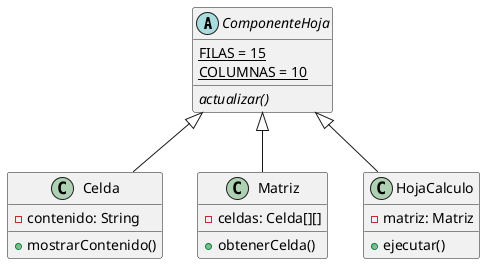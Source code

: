 @startuml

abstract class ComponenteHoja {
    {static} FILAS = 15
    {static} COLUMNAS = 10
    {abstract} actualizar()
}

class Celda {
    -contenido: String
    +mostrarContenido()
}

class Matriz {
    -celdas: Celda[][]
    +obtenerCelda()
}

class HojaCalculo {
    -matriz: Matriz
    +ejecutar()
}

ComponenteHoja <|-- Celda
ComponenteHoja <|-- Matriz
ComponenteHoja <|-- HojaCalculo


@enduml